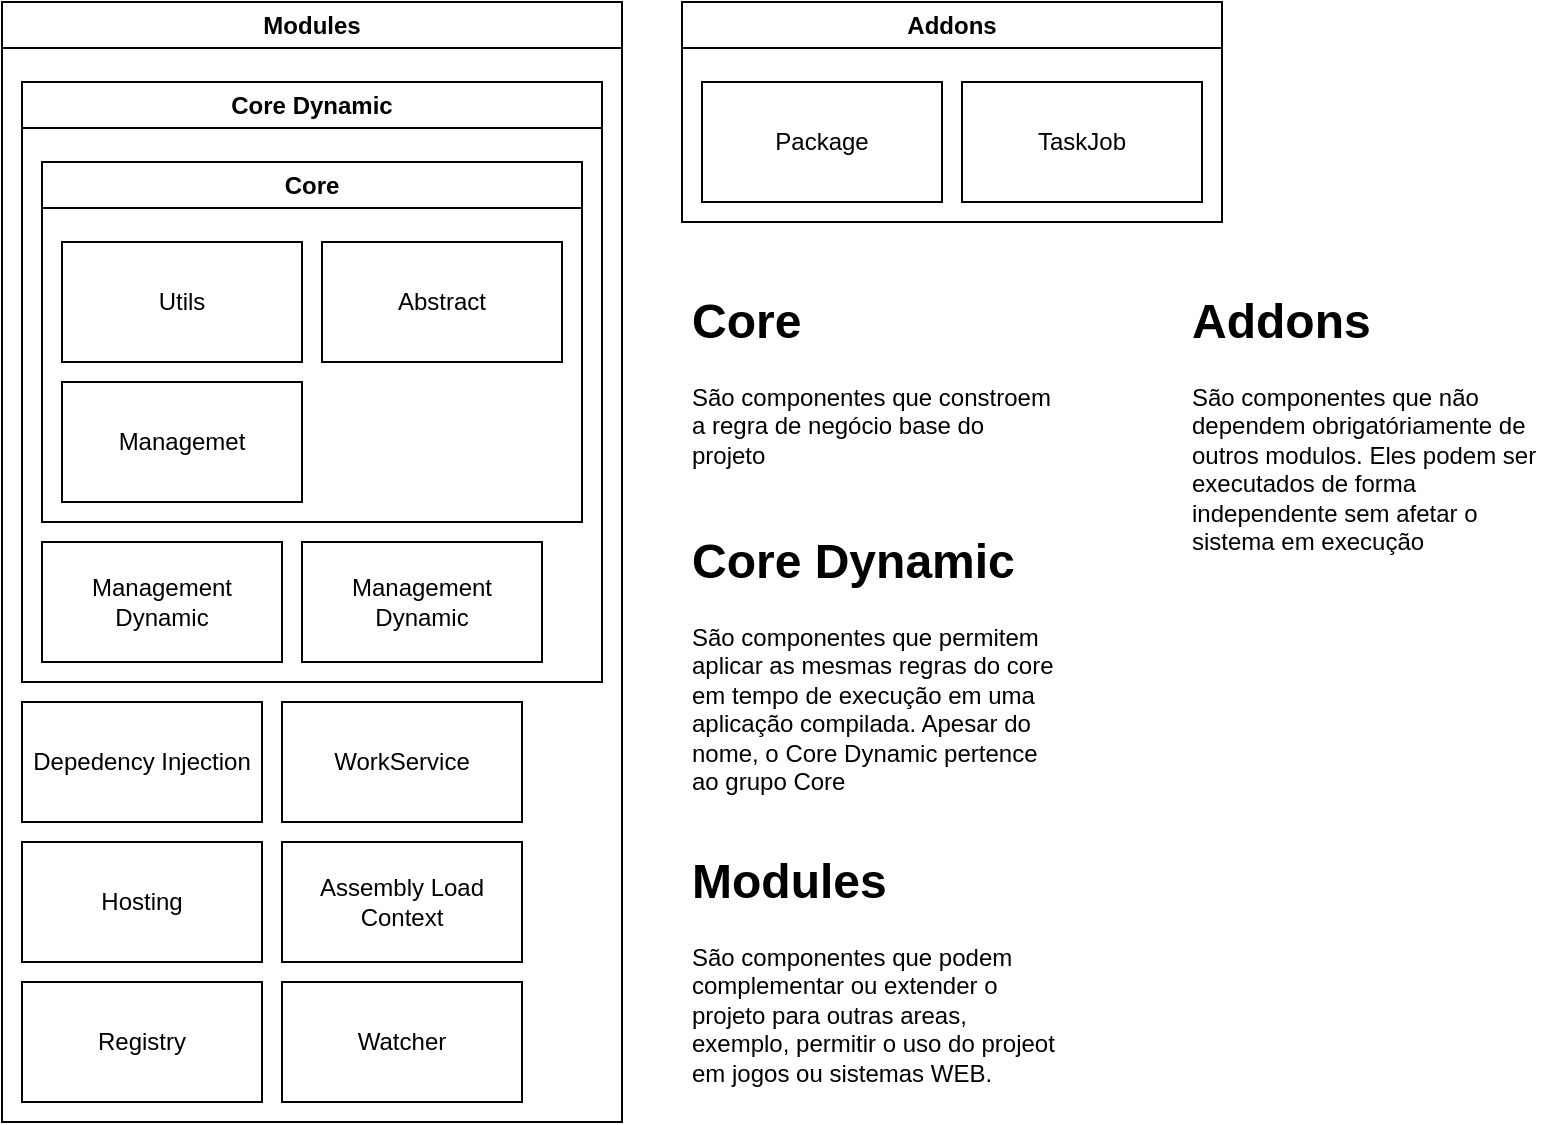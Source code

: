 <mxfile>
    <diagram id="r76CJDtJNLVr6FcPyLCQ" name="Visao geral">
        <mxGraphModel dx="746" dy="307" grid="1" gridSize="10" guides="1" tooltips="1" connect="1" arrows="1" fold="1" page="1" pageScale="1" pageWidth="850" pageHeight="1100" math="0" shadow="0">
            <root>
                <mxCell id="0"/>
                <mxCell id="1" parent="0"/>
                <mxCell id="8" value="Modules" style="swimlane;whiteSpace=wrap;html=1;" parent="1" vertex="1">
                    <mxGeometry x="40" y="10" width="310" height="560" as="geometry"/>
                </mxCell>
                <mxCell id="6" value="Core Dynamic" style="swimlane;whiteSpace=wrap;html=1;" parent="8" vertex="1">
                    <mxGeometry x="10" y="40" width="290" height="300" as="geometry"/>
                </mxCell>
                <mxCell id="2" value="Core" style="swimlane;whiteSpace=wrap;html=1;" parent="6" vertex="1">
                    <mxGeometry x="10" y="40" width="270" height="180" as="geometry">
                        <mxRectangle x="10" y="40" width="70" height="30" as="alternateBounds"/>
                    </mxGeometry>
                </mxCell>
                <mxCell id="3" value="Utils" style="rounded=0;whiteSpace=wrap;html=1;" parent="2" vertex="1">
                    <mxGeometry x="10" y="40" width="120" height="60" as="geometry"/>
                </mxCell>
                <mxCell id="4" value="Abstract" style="rounded=0;whiteSpace=wrap;html=1;" parent="2" vertex="1">
                    <mxGeometry x="140" y="40" width="120" height="60" as="geometry"/>
                </mxCell>
                <mxCell id="5" value="Managemet" style="rounded=0;whiteSpace=wrap;html=1;" parent="2" vertex="1">
                    <mxGeometry x="10" y="110" width="120" height="60" as="geometry"/>
                </mxCell>
                <mxCell id="7" value="Management Dynamic" style="rounded=0;whiteSpace=wrap;html=1;" parent="6" vertex="1">
                    <mxGeometry x="10" y="230" width="120" height="60" as="geometry"/>
                </mxCell>
                <mxCell id="19" value="Management Dynamic" style="rounded=0;whiteSpace=wrap;html=1;" parent="6" vertex="1">
                    <mxGeometry x="140" y="230" width="120" height="60" as="geometry"/>
                </mxCell>
                <mxCell id="9" value="Depedency Injection" style="rounded=0;whiteSpace=wrap;html=1;" parent="8" vertex="1">
                    <mxGeometry x="10" y="350" width="120" height="60" as="geometry"/>
                </mxCell>
                <mxCell id="10" value="Hosting" style="rounded=0;whiteSpace=wrap;html=1;" parent="8" vertex="1">
                    <mxGeometry x="10" y="420" width="120" height="60" as="geometry"/>
                </mxCell>
                <mxCell id="11" value="Registry" style="rounded=0;whiteSpace=wrap;html=1;" parent="8" vertex="1">
                    <mxGeometry x="10" y="490" width="120" height="60" as="geometry"/>
                </mxCell>
                <mxCell id="12" value="Watcher" style="rounded=0;whiteSpace=wrap;html=1;" parent="8" vertex="1">
                    <mxGeometry x="140" y="490" width="120" height="60" as="geometry"/>
                </mxCell>
                <mxCell id="13" value="WorkService" style="rounded=0;whiteSpace=wrap;html=1;" parent="8" vertex="1">
                    <mxGeometry x="140" y="350" width="120" height="60" as="geometry"/>
                </mxCell>
                <mxCell id="14" value="Assembly Load Context" style="rounded=0;whiteSpace=wrap;html=1;" parent="8" vertex="1">
                    <mxGeometry x="140" y="420" width="120" height="60" as="geometry"/>
                </mxCell>
                <mxCell id="15" value="Addons" style="swimlane;whiteSpace=wrap;html=1;" parent="1" vertex="1">
                    <mxGeometry x="380" y="10" width="270" height="110" as="geometry"/>
                </mxCell>
                <mxCell id="16" value="Package" style="rounded=0;whiteSpace=wrap;html=1;" parent="15" vertex="1">
                    <mxGeometry x="10" y="40" width="120" height="60" as="geometry"/>
                </mxCell>
                <mxCell id="17" value="TaskJob" style="rounded=0;whiteSpace=wrap;html=1;" parent="15" vertex="1">
                    <mxGeometry x="140" y="40" width="120" height="60" as="geometry"/>
                </mxCell>
                <mxCell id="18" value="&lt;h1&gt;Core&lt;/h1&gt;&lt;p&gt;São componentes que constroem a regra de negócio base do projeto&lt;/p&gt;" style="text;html=1;strokeColor=none;fillColor=none;spacing=5;spacingTop=-20;whiteSpace=wrap;overflow=hidden;rounded=0;" parent="1" vertex="1">
                    <mxGeometry x="380" y="150" width="190" height="100" as="geometry"/>
                </mxCell>
                <mxCell id="20" value="&lt;h1&gt;Core Dynamic&lt;/h1&gt;&lt;p&gt;São componentes que permitem aplicar as mesmas regras do core em tempo de execução em uma aplicação compilada. Apesar do nome, o Core Dynamic pertence ao grupo Core&lt;/p&gt;" style="text;html=1;strokeColor=none;fillColor=none;spacing=5;spacingTop=-20;whiteSpace=wrap;overflow=hidden;rounded=0;" parent="1" vertex="1">
                    <mxGeometry x="380" y="270" width="190" height="140" as="geometry"/>
                </mxCell>
                <mxCell id="22" value="&lt;h1&gt;Modules&lt;/h1&gt;&lt;p&gt;São componentes que podem complementar ou extender o projeto para outras areas, exemplo, permitir o uso do projeot em jogos ou sistemas WEB.&lt;/p&gt;" style="text;html=1;strokeColor=none;fillColor=none;spacing=5;spacingTop=-20;whiteSpace=wrap;overflow=hidden;rounded=0;" parent="1" vertex="1">
                    <mxGeometry x="380" y="430" width="190" height="130" as="geometry"/>
                </mxCell>
                <mxCell id="23" value="&lt;h1&gt;Addons&lt;/h1&gt;&lt;p&gt;São componentes que não dependem obrigatóriamente de outros modulos. Eles podem ser executados de forma independente sem afetar o sistema em execução&lt;/p&gt;" style="text;html=1;strokeColor=none;fillColor=none;spacing=5;spacingTop=-20;whiteSpace=wrap;overflow=hidden;rounded=0;" parent="1" vertex="1">
                    <mxGeometry x="630" y="150" width="190" height="140" as="geometry"/>
                </mxCell>
            </root>
        </mxGraphModel>
    </diagram>
    <diagram id="iNi1jKqdmQ7sUWD8tydA" name="Page-2">
        <mxGraphModel dx="1002" dy="563" grid="1" gridSize="10" guides="1" tooltips="1" connect="1" arrows="1" fold="1" page="1" pageScale="1" pageWidth="850" pageHeight="1100" math="0" shadow="0">
            <root>
                <mxCell id="0"/>
                <mxCell id="1" parent="0"/>
                <mxCell id="GfkGS-guN7bBtISFSswG-1" value="Modulo.DLL" style="swimlane;whiteSpace=wrap;html=1;" parent="1" vertex="1">
                    <mxGeometry x="200" y="390" width="140" height="100" as="geometry"/>
                </mxCell>
                <mxCell id="GfkGS-guN7bBtISFSswG-2" value="Modulo A" style="rounded=0;whiteSpace=wrap;html=1;" parent="GfkGS-guN7bBtISFSswG-1" vertex="1">
                    <mxGeometry x="10" y="30" width="120" height="60" as="geometry"/>
                </mxCell>
                <mxCell id="GfkGS-guN7bBtISFSswG-3" value="&lt;h1&gt;Definição&lt;/h1&gt;&lt;p&gt;No .NET a definicição de &quot;Modulo&quot; é baseado em Assembly que está contido em um arquivo DLL. No projeto o modulo é um sinonimo de Classe no Dotnet.&lt;/p&gt;&lt;p&gt;Um arquivo DLL pode conter mais de um modulo, entretanto não é recomendavél exceto em algumas circustancias&lt;/p&gt;" style="text;html=1;strokeColor=none;fillColor=none;spacing=5;spacingTop=-20;whiteSpace=wrap;overflow=hidden;rounded=0;" parent="1" vertex="1">
                    <mxGeometry x="350" y="300" width="190" height="200" as="geometry"/>
                </mxCell>
                <mxCell id="GfkGS-guN7bBtISFSswG-4" value="Classe = Modulo" style="rounded=0;whiteSpace=wrap;html=1;" parent="1" vertex="1">
                    <mxGeometry x="210" y="310" width="120" height="60" as="geometry"/>
                </mxCell>
                <mxCell id="GfkGS-guN7bBtISFSswG-5" value="Modulo.DLL" style="swimlane;whiteSpace=wrap;html=1;" parent="1" vertex="1">
                    <mxGeometry x="200" y="540" width="270" height="170" as="geometry"/>
                </mxCell>
                <mxCell id="GfkGS-guN7bBtISFSswG-6" value="Modulo A" style="rounded=0;whiteSpace=wrap;html=1;" parent="GfkGS-guN7bBtISFSswG-5" vertex="1">
                    <mxGeometry x="10" y="30" width="120" height="60" as="geometry"/>
                </mxCell>
                <mxCell id="GfkGS-guN7bBtISFSswG-7" value="Modulo Satelite A" style="rounded=0;whiteSpace=wrap;html=1;" parent="GfkGS-guN7bBtISFSswG-5" vertex="1">
                    <mxGeometry x="10" y="100" width="120" height="60" as="geometry"/>
                </mxCell>
                <mxCell id="GfkGS-guN7bBtISFSswG-8" value="Modulo Satelite B" style="rounded=0;whiteSpace=wrap;html=1;" parent="GfkGS-guN7bBtISFSswG-5" vertex="1">
                    <mxGeometry x="140" y="30" width="120" height="60" as="geometry"/>
                </mxCell>
                <mxCell id="GfkGS-guN7bBtISFSswG-9" value="&lt;h1&gt;Modulos Satelites&lt;/h1&gt;&lt;p&gt;Existem casos onde não é inviavel ou complexo demais em manter toda a regra de negocio dentro de um unico modulo. Este modulos adicionais são chamados de &quot;Modulos Satelites&quot; pois eles existem exclusivamente para o modulo principal, nascem, vivem e morrem para o modulo principal.&lt;/p&gt;&lt;p&gt;Esse tipo de modulo não possui diferenca nenhuma, na visão do projeto, todos são modulos&lt;/p&gt;" style="text;html=1;strokeColor=none;fillColor=none;spacing=5;spacingTop=-20;whiteSpace=wrap;overflow=hidden;rounded=0;" parent="1" vertex="1">
                    <mxGeometry x="480" y="530" width="230" height="230" as="geometry"/>
                </mxCell>
                <mxCell id="GfkGS-guN7bBtISFSswG-10" value="" style="endArrow=none;dashed=1;html=1;" parent="1" edge="1">
                    <mxGeometry width="50" height="50" relative="1" as="geometry">
                        <mxPoint x="160" y="800" as="sourcePoint"/>
                        <mxPoint x="760" y="800" as="targetPoint"/>
                    </mxGeometry>
                </mxCell>
                <mxCell id="GfkGS-guN7bBtISFSswG-11" value="" style="endArrow=none;dashed=1;html=1;" parent="1" edge="1">
                    <mxGeometry width="50" height="50" relative="1" as="geometry">
                        <mxPoint x="160" y="240" as="sourcePoint"/>
                        <mxPoint x="760" y="240" as="targetPoint"/>
                    </mxGeometry>
                </mxCell>
                <mxCell id="GfkGS-guN7bBtISFSswG-13" value="Modulo.DLL" style="swimlane;whiteSpace=wrap;html=1;" parent="1" vertex="1">
                    <mxGeometry x="170" y="840" width="140" height="170" as="geometry"/>
                </mxCell>
                <mxCell id="GfkGS-guN7bBtISFSswG-14" value="Modulo A" style="rounded=0;whiteSpace=wrap;html=1;" parent="GfkGS-guN7bBtISFSswG-13" vertex="1">
                    <mxGeometry x="10" y="30" width="120" height="60" as="geometry"/>
                </mxCell>
                <mxCell id="GfkGS-guN7bBtISFSswG-15" value="Modulo Satelite A" style="rounded=0;whiteSpace=wrap;html=1;" parent="GfkGS-guN7bBtISFSswG-13" vertex="1">
                    <mxGeometry x="10" y="100" width="120" height="60" as="geometry"/>
                </mxCell>
                <mxCell id="GfkGS-guN7bBtISFSswG-18" value="Manager" style="rounded=0;whiteSpace=wrap;html=1;" parent="1" vertex="1">
                    <mxGeometry x="180" y="1050" width="120" height="60" as="geometry"/>
                </mxCell>
                <mxCell id="GfkGS-guN7bBtISFSswG-19" value="" style="endArrow=classic;startArrow=classic;html=1;exitX=0.5;exitY=1;exitDx=0;exitDy=0;entryX=0.5;entryY=0;entryDx=0;entryDy=0;" parent="1" source="GfkGS-guN7bBtISFSswG-13" target="GfkGS-guN7bBtISFSswG-18" edge="1">
                    <mxGeometry width="50" height="50" relative="1" as="geometry">
                        <mxPoint x="560" y="950" as="sourcePoint"/>
                        <mxPoint x="610" y="900" as="targetPoint"/>
                    </mxGeometry>
                </mxCell>
                <mxCell id="GfkGS-guN7bBtISFSswG-20" value="Modulo.DLL" style="swimlane;whiteSpace=wrap;html=1;" parent="1" vertex="1">
                    <mxGeometry x="170" y="1150" width="140" height="100" as="geometry"/>
                </mxCell>
                <mxCell id="GfkGS-guN7bBtISFSswG-21" value="Modulo B" style="rounded=0;whiteSpace=wrap;html=1;" parent="GfkGS-guN7bBtISFSswG-20" vertex="1">
                    <mxGeometry x="10" y="30" width="120" height="60" as="geometry"/>
                </mxCell>
                <mxCell id="_C4qiUecLU-7w1XhGeF5-7" value="" style="endArrow=classic;startArrow=classic;html=1;entryX=0.5;entryY=1;entryDx=0;entryDy=0;exitX=0.5;exitY=0;exitDx=0;exitDy=0;" parent="1" source="GfkGS-guN7bBtISFSswG-20" target="GfkGS-guN7bBtISFSswG-18" edge="1">
                    <mxGeometry width="50" height="50" relative="1" as="geometry">
                        <mxPoint x="340" y="1070" as="sourcePoint"/>
                        <mxPoint x="390" y="1020" as="targetPoint"/>
                    </mxGeometry>
                </mxCell>
                <mxCell id="_C4qiUecLU-7w1XhGeF5-8" value="&lt;h1&gt;Gerenciamento de dependencia&lt;/h1&gt;&lt;p&gt;O projeto segue o mesmo principio de Injeção de Dependencia, entretanto as regras para o DI podem varia entre gerenciadores, porém uma não pode negar a outra.&lt;/p&gt;&lt;p&gt;Neste exemplo é mostrado que o &quot;Modulo 2.DLL&quot; possui uma dependencia com o &quot;Modulo A&quot; do &quot;Modulo.DLL&quot; e para obter a instancia deste modulo, é necessário solicitar ao gerenciador a instancia do objeto.&lt;/p&gt;" style="text;html=1;strokeColor=none;fillColor=none;spacing=5;spacingTop=-20;whiteSpace=wrap;overflow=hidden;rounded=0;" parent="1" vertex="1">
                    <mxGeometry x="330" y="840" width="430" height="150" as="geometry"/>
                </mxCell>
                <mxCell id="_C4qiUecLU-7w1XhGeF5-9" value="&lt;h1&gt;Regras gerais&lt;/h1&gt;&lt;p&gt;Um gerenciador sempre irá prover uma nova instancia do modulo ao chamar a função responsavel pela tarefa, entretanto, se houver regras aplicadas no modulo alvo pode ocorrer exceções de negócio, como por exemplo, utilização de modulos em instancia unica (singleton)&lt;/p&gt;" style="text;html=1;strokeColor=none;fillColor=none;spacing=5;spacingTop=-20;whiteSpace=wrap;overflow=hidden;rounded=0;" parent="1" vertex="1">
                    <mxGeometry x="330" y="1010" width="430" height="120" as="geometry"/>
                </mxCell>
                <mxCell id="_C4qiUecLU-7w1XhGeF5-10" value="" style="endArrow=none;dashed=1;html=1;" parent="1" edge="1">
                    <mxGeometry width="50" height="50" relative="1" as="geometry">
                        <mxPoint x="160" y="1280" as="sourcePoint"/>
                        <mxPoint x="760" y="1280" as="targetPoint"/>
                    </mxGeometry>
                </mxCell>
                <mxCell id="_C4qiUecLU-7w1XhGeF5-17" style="edgeStyle=none;html=1;" parent="1" source="_C4qiUecLU-7w1XhGeF5-11" target="_C4qiUecLU-7w1XhGeF5-13" edge="1">
                    <mxGeometry relative="1" as="geometry"/>
                </mxCell>
                <mxCell id="_C4qiUecLU-7w1XhGeF5-18" style="edgeStyle=none;html=1;entryX=0.5;entryY=0;entryDx=0;entryDy=0;" parent="1" source="_C4qiUecLU-7w1XhGeF5-11" target="_C4qiUecLU-7w1XhGeF5-14" edge="1">
                    <mxGeometry relative="1" as="geometry"/>
                </mxCell>
                <mxCell id="_C4qiUecLU-7w1XhGeF5-19" style="edgeStyle=none;html=1;entryX=0.5;entryY=0;entryDx=0;entryDy=0;" parent="1" source="_C4qiUecLU-7w1XhGeF5-11" target="_C4qiUecLU-7w1XhGeF5-15" edge="1">
                    <mxGeometry relative="1" as="geometry"/>
                </mxCell>
                <mxCell id="_C4qiUecLU-7w1XhGeF5-20" style="edgeStyle=none;html=1;entryX=0.5;entryY=0;entryDx=0;entryDy=0;" parent="1" source="_C4qiUecLU-7w1XhGeF5-11" target="_C4qiUecLU-7w1XhGeF5-12" edge="1">
                    <mxGeometry relative="1" as="geometry"/>
                </mxCell>
                <mxCell id="_C4qiUecLU-7w1XhGeF5-11" value="Manager" style="rounded=0;whiteSpace=wrap;html=1;" parent="1" vertex="1">
                    <mxGeometry x="400" y="1320" width="120" height="60" as="geometry"/>
                </mxCell>
                <mxCell id="_C4qiUecLU-7w1XhGeF5-12" value="Criar" style="rounded=0;whiteSpace=wrap;html=1;" parent="1" vertex="1">
                    <mxGeometry x="200" y="1460" width="120" height="60" as="geometry"/>
                </mxCell>
                <mxCell id="_C4qiUecLU-7w1XhGeF5-13" value="Remover" style="rounded=0;whiteSpace=wrap;html=1;" parent="1" vertex="1">
                    <mxGeometry x="330" y="1460" width="120" height="60" as="geometry"/>
                </mxCell>
                <mxCell id="_C4qiUecLU-7w1XhGeF5-14" value="Obter" style="rounded=0;whiteSpace=wrap;html=1;" parent="1" vertex="1">
                    <mxGeometry x="460" y="1460" width="120" height="60" as="geometry"/>
                </mxCell>
                <mxCell id="_C4qiUecLU-7w1XhGeF5-15" value="Existir" style="rounded=0;whiteSpace=wrap;html=1;" parent="1" vertex="1">
                    <mxGeometry x="590" y="1460" width="120" height="60" as="geometry"/>
                </mxCell>
                <mxCell id="_C4qiUecLU-7w1XhGeF5-21" value="&lt;h1&gt;Funções basicas&lt;/h1&gt;&lt;p&gt;Todo gerenciador deve implementar as cinco funções basicas que são: Criar, Obter, Remover, Existir e Reciclar. Cada função aplica sobre o modulo aqulilo que ele foi descrito.&lt;/p&gt;&lt;p&gt;&lt;br&gt;&lt;/p&gt;" style="text;html=1;strokeColor=none;fillColor=none;spacing=5;spacingTop=-20;whiteSpace=wrap;overflow=hidden;rounded=0;" parent="1" vertex="1">
                    <mxGeometry x="190" y="1540" width="530" height="120" as="geometry"/>
                </mxCell>
                <mxCell id="_C4qiUecLU-7w1XhGeF5-22" value="Manager 0" style="rounded=0;whiteSpace=wrap;html=1;" parent="1" vertex="1">
                    <mxGeometry x="200" y="1640" width="120" height="60" as="geometry"/>
                </mxCell>
                <mxCell id="_C4qiUecLU-7w1XhGeF5-26" style="edgeStyle=none;html=1;" parent="1" source="_C4qiUecLU-7w1XhGeF5-23" target="_C4qiUecLU-7w1XhGeF5-22" edge="1">
                    <mxGeometry relative="1" as="geometry"/>
                </mxCell>
                <mxCell id="_C4qiUecLU-7w1XhGeF5-23" value="Manager 1" style="rounded=0;whiteSpace=wrap;html=1;" parent="1" vertex="1">
                    <mxGeometry x="200" y="1760" width="120" height="60" as="geometry"/>
                </mxCell>
                <mxCell id="_C4qiUecLU-7w1XhGeF5-25" style="edgeStyle=none;html=1;" parent="1" source="_C4qiUecLU-7w1XhGeF5-24" target="_C4qiUecLU-7w1XhGeF5-23" edge="1">
                    <mxGeometry relative="1" as="geometry"/>
                </mxCell>
                <mxCell id="_C4qiUecLU-7w1XhGeF5-24" value="Manager 2" style="rounded=0;whiteSpace=wrap;html=1;" parent="1" vertex="1">
                    <mxGeometry x="200" y="1890" width="120" height="60" as="geometry"/>
                </mxCell>
                <mxCell id="_C4qiUecLU-7w1XhGeF5-27" value="&lt;h1&gt;Niveis de gerenciamento&lt;/h1&gt;&lt;p&gt;Existe uma taltologia no projeto que diz o seguinte &quot;Um gerenciador deve gerenciar um ou mais modulos abaixo dele&quot;.&lt;/p&gt;&lt;p&gt;Com base na premissa acima, o projeto conta com um unico e &quot;verdadeiro&quot; gerenciador de modulo, este por sua vez controla todo o ciclo de vida dos modulos. Os demais gerencadores são modulos que implementam a interface de gerenciador poerém não possuem a autonomia de um, eles sempre irão repassar a instrução para o gerenciador pai até chegar ao de nivel 0.&lt;/p&gt;&lt;p&gt;Os gerenciadores de nivel acima do 0 implementam novas regras de negocio a fim de complementar aquilo que não existe no gerenciador base, facilitando a modularização e manutenção, sendo o objetivo principal deste projeto.&lt;/p&gt;&lt;p&gt;Cada gerenciador deve respeitar as regras impostas pelos gerenciadores de niveis inferiores até chegar ao gerenciador de nivel 0, isso permite a compatibilidade e a remoção de dependencias entre eles.&lt;/p&gt;" style="text;html=1;strokeColor=none;fillColor=none;spacing=5;spacingTop=-20;whiteSpace=wrap;overflow=hidden;rounded=0;" parent="1" vertex="1">
                    <mxGeometry x="340" y="1630" width="360" height="320" as="geometry"/>
                </mxCell>
                <mxCell id="_C4qiUecLU-7w1XhGeF5-28" value="&lt;h1&gt;Multiplos gerenciadores&lt;/h1&gt;&lt;p&gt;É extremamente desaconselhavel criar multiplos gerenciadores em um mesmo executavel, pois os modulos podem se comportar fora do padrão, gerando erros inesperados, como por exemplo, modulos de instancia unica criados um em cada gerenciador.&amp;nbsp;&lt;/p&gt;&lt;p&gt;O projeto não impede, más tambem não aconselha, use por conta própria e risco.&lt;/p&gt;" style="text;html=1;strokeColor=none;fillColor=none;spacing=5;spacingTop=-20;whiteSpace=wrap;overflow=hidden;rounded=0;" parent="1" vertex="1">
                    <mxGeometry x="200" y="1970" width="520" height="120" as="geometry"/>
                </mxCell>
                <mxCell id="_C4qiUecLU-7w1XhGeF5-38" style="edgeStyle=none;html=1;" parent="1" source="_C4qiUecLU-7w1XhGeF5-36" target="_C4qiUecLU-7w1XhGeF5-37" edge="1">
                    <mxGeometry relative="1" as="geometry"/>
                </mxCell>
                <mxCell id="_C4qiUecLU-7w1XhGeF5-36" value="" style="ellipse;whiteSpace=wrap;html=1;aspect=fixed;" parent="1" vertex="1">
                    <mxGeometry x="40" y="70" width="80" height="80" as="geometry"/>
                </mxCell>
                <mxCell id="_C4qiUecLU-7w1XhGeF5-40" style="edgeStyle=none;html=1;" parent="1" source="_C4qiUecLU-7w1XhGeF5-37" target="_C4qiUecLU-7w1XhGeF5-39" edge="1">
                    <mxGeometry relative="1" as="geometry"/>
                </mxCell>
                <mxCell id="_C4qiUecLU-7w1XhGeF5-37" value="Modulos" style="rounded=0;whiteSpace=wrap;html=1;" parent="1" vertex="1">
                    <mxGeometry x="20" y="210" width="120" height="60" as="geometry"/>
                </mxCell>
                <mxCell id="_C4qiUecLU-7w1XhGeF5-42" style="edgeStyle=none;html=1;" parent="1" source="_C4qiUecLU-7w1XhGeF5-39" target="_C4qiUecLU-7w1XhGeF5-41" edge="1">
                    <mxGeometry relative="1" as="geometry"/>
                </mxCell>
                <mxCell id="_C4qiUecLU-7w1XhGeF5-39" value="Dependencias" style="rounded=0;whiteSpace=wrap;html=1;" parent="1" vertex="1">
                    <mxGeometry x="20" y="770" width="120" height="60" as="geometry"/>
                </mxCell>
                <mxCell id="_C4qiUecLU-7w1XhGeF5-41" value="Gerenciadores" style="rounded=0;whiteSpace=wrap;html=1;" parent="1" vertex="1">
                    <mxGeometry x="20" y="1250" width="120" height="60" as="geometry"/>
                </mxCell>
            </root>
        </mxGraphModel>
    </diagram>
</mxfile>